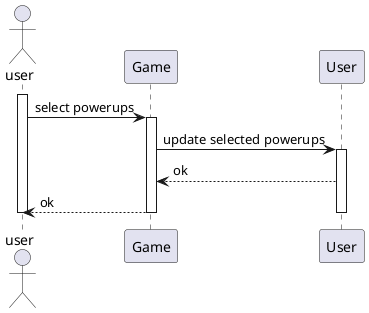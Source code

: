 @startuml
actor user

' TODO: check this one again'
' 
participant Game as G
participant User as U


activate user
        user -> G: select powerups
        activate G
        G -> U: update selected powerups
                activate U
        U --> G: ok
        G --> user: ok
        deactivate U
                deactivate G
        
deactivate user
@enduml

